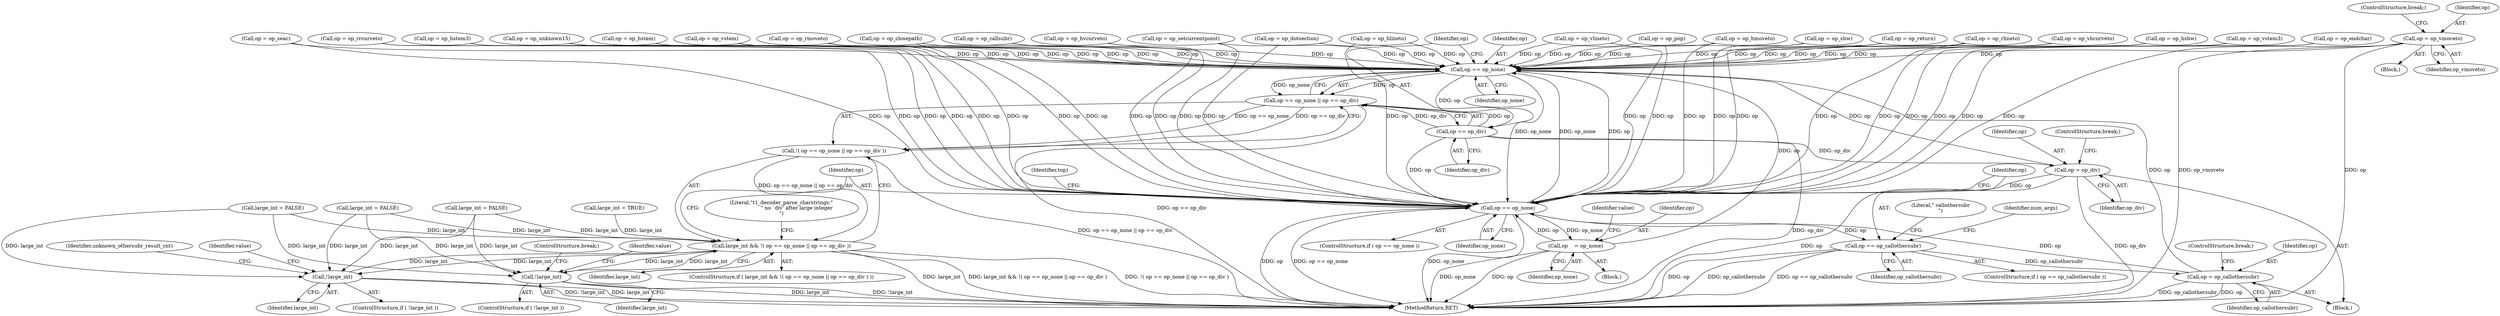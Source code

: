 digraph "0_savannah_f958c48ee431bef8d4d466b40c9cb2d4dbcb7791@API" {
"1000511" [label="(Call,op = op_vmoveto)"];
"1000860" [label="(Call,op == op_none)"];
"1000859" [label="(Call,op == op_none || op == op_div)"];
"1000858" [label="(Call,!( op == op_none || op == op_div ))"];
"1000856" [label="(Call,large_int && !( op == op_none || op == op_div ))"];
"1000723" [label="(Call,!large_int)"];
"1000816" [label="(Call,!large_int)"];
"1000863" [label="(Call,op == op_div)"];
"1000625" [label="(Call,op = op_div)"];
"1000873" [label="(Call,op == op_none)"];
"1000464" [label="(Call,op    = op_none)"];
"1000914" [label="(Call,op == op_callothersubr)"];
"1000630" [label="(Call,op = op_callothersubr)"];
"1000605" [label="(Call,op = op_vstem3)"];
"1000576" [label="(Call,op = op_vhcurveto)"];
"1000465" [label="(Identifier,op)"];
"1000526" [label="(Call,op = op_vlineto)"];
"1000734" [label="(ControlStructure,break;)"];
"1000857" [label="(Identifier,large_int)"];
"1000464" [label="(Call,op    = op_none)"];
"1000610" [label="(Call,op = op_hstem3)"];
"1000541" [label="(Call,op = op_callsubr)"];
"1000921" [label="(Literal,\" callothersubr\n\")"];
"1000598" [label="(Block,)"];
"1002530" [label="(MethodReturn,RET)"];
"1000864" [label="(Identifier,op)"];
"1000872" [label="(ControlStructure,if ( op == op_none ))"];
"1001546" [label="(Identifier,num_args)"];
"1000499" [label="(Block,)"];
"1000858" [label="(Call,!( op == op_none || op == op_div ))"];
"1000856" [label="(Call,large_int && !( op == op_none || op == op_div ))"];
"1000626" [label="(Identifier,op)"];
"1000469" [label="(Identifier,value)"];
"1000600" [label="(Call,op = op_dotsection)"];
"1000816" [label="(Call,!large_int)"];
"1000722" [label="(ControlStructure,if ( !large_int ))"];
"1000860" [label="(Call,op == op_none)"];
"1000863" [label="(Call,op == op_div)"];
"1000536" [label="(Call,op = op_closepath)"];
"1000581" [label="(Call,op = op_hvcurveto)"];
"1000859" [label="(Call,op == op_none || op == op_div)"];
"1000861" [label="(Identifier,op)"];
"1000724" [label="(Identifier,large_int)"];
"1000627" [label="(Identifier,op_div)"];
"1000513" [label="(Identifier,op_vmoveto)"];
"1000632" [label="(Identifier,op_callothersubr)"];
"1000625" [label="(Call,op = op_div)"];
"1000723" [label="(Call,!large_int)"];
"1000726" [label="(Identifier,value)"];
"1000640" [label="(Call,op = op_setcurrentpoint)"];
"1000862" [label="(Identifier,op_none)"];
"1000514" [label="(ControlStructure,break;)"];
"1000914" [label="(Call,op == op_callothersubr)"];
"1000521" [label="(Call,op = op_hlineto)"];
"1000630" [label="(Call,op = op_callothersubr)"];
"1000839" [label="(Identifier,unknown_othersubr_result_cnt)"];
"1000868" [label="(Literal,\"t1_decoder_parse_charstrings:\"\n                   \" no `div' after large integer\n\")"];
"1000531" [label="(Call,op = op_rrcurveto)"];
"1000815" [label="(ControlStructure,if ( !large_int ))"];
"1000620" [label="(Call,op = op_sbw)"];
"1000615" [label="(Call,op = op_seac)"];
"1000875" [label="(Identifier,op_none)"];
"1000501" [label="(Call,op = op_hstem)"];
"1000566" [label="(Call,op = op_rmoveto)"];
"1000571" [label="(Call,op = op_hmoveto)"];
"1000466" [label="(Identifier,op_none)"];
"1002176" [label="(Call,large_int = FALSE)"];
"1000546" [label="(Call,op = op_return)"];
"1000717" [label="(Call,large_int = TRUE)"];
"1000516" [label="(Call,op = op_rlineto)"];
"1000855" [label="(ControlStructure,if ( large_int && !( op == op_none || op == op_div ) ))"];
"1000873" [label="(Call,op == op_none)"];
"1000817" [label="(Identifier,large_int)"];
"1000915" [label="(Identifier,op)"];
"1000551" [label="(Call,op = op_hsbw)"];
"1000556" [label="(Call,op = op_endchar)"];
"1000880" [label="(Identifier,top)"];
"1000635" [label="(Call,op = op_pop)"];
"1000456" [label="(Block,)"];
"1000913" [label="(ControlStructure,if ( op == op_callothersubr ))"];
"1000916" [label="(Identifier,op_callothersubr)"];
"1000511" [label="(Call,op = op_vmoveto)"];
"1000631" [label="(Identifier,op)"];
"1000633" [label="(ControlStructure,break;)"];
"1000561" [label="(Call,op = op_unknown15)"];
"1000869" [label="(Call,large_int = FALSE)"];
"1000506" [label="(Call,op = op_vstem)"];
"1000449" [label="(Call,large_int = FALSE)"];
"1000865" [label="(Identifier,op_div)"];
"1000874" [label="(Identifier,op)"];
"1000628" [label="(ControlStructure,break;)"];
"1000512" [label="(Identifier,op)"];
"1000819" [label="(Identifier,value)"];
"1000511" -> "1000499"  [label="AST: "];
"1000511" -> "1000513"  [label="CFG: "];
"1000512" -> "1000511"  [label="AST: "];
"1000513" -> "1000511"  [label="AST: "];
"1000514" -> "1000511"  [label="CFG: "];
"1000511" -> "1002530"  [label="DDG: op_vmoveto"];
"1000511" -> "1002530"  [label="DDG: op"];
"1000511" -> "1000860"  [label="DDG: op"];
"1000511" -> "1000873"  [label="DDG: op"];
"1000860" -> "1000859"  [label="AST: "];
"1000860" -> "1000862"  [label="CFG: "];
"1000861" -> "1000860"  [label="AST: "];
"1000862" -> "1000860"  [label="AST: "];
"1000864" -> "1000860"  [label="CFG: "];
"1000859" -> "1000860"  [label="CFG: "];
"1000860" -> "1000859"  [label="DDG: op"];
"1000860" -> "1000859"  [label="DDG: op_none"];
"1000640" -> "1000860"  [label="DDG: op"];
"1000576" -> "1000860"  [label="DDG: op"];
"1000521" -> "1000860"  [label="DDG: op"];
"1000610" -> "1000860"  [label="DDG: op"];
"1000501" -> "1000860"  [label="DDG: op"];
"1000566" -> "1000860"  [label="DDG: op"];
"1000571" -> "1000860"  [label="DDG: op"];
"1000546" -> "1000860"  [label="DDG: op"];
"1000600" -> "1000860"  [label="DDG: op"];
"1000625" -> "1000860"  [label="DDG: op"];
"1000561" -> "1000860"  [label="DDG: op"];
"1000464" -> "1000860"  [label="DDG: op"];
"1000506" -> "1000860"  [label="DDG: op"];
"1000620" -> "1000860"  [label="DDG: op"];
"1000556" -> "1000860"  [label="DDG: op"];
"1000630" -> "1000860"  [label="DDG: op"];
"1000615" -> "1000860"  [label="DDG: op"];
"1000541" -> "1000860"  [label="DDG: op"];
"1000581" -> "1000860"  [label="DDG: op"];
"1000526" -> "1000860"  [label="DDG: op"];
"1000635" -> "1000860"  [label="DDG: op"];
"1000605" -> "1000860"  [label="DDG: op"];
"1000516" -> "1000860"  [label="DDG: op"];
"1000531" -> "1000860"  [label="DDG: op"];
"1000536" -> "1000860"  [label="DDG: op"];
"1000551" -> "1000860"  [label="DDG: op"];
"1000873" -> "1000860"  [label="DDG: op_none"];
"1000860" -> "1000863"  [label="DDG: op"];
"1000860" -> "1000873"  [label="DDG: op"];
"1000860" -> "1000873"  [label="DDG: op_none"];
"1000859" -> "1000858"  [label="AST: "];
"1000859" -> "1000863"  [label="CFG: "];
"1000863" -> "1000859"  [label="AST: "];
"1000858" -> "1000859"  [label="CFG: "];
"1000859" -> "1002530"  [label="DDG: op == op_div"];
"1000859" -> "1000858"  [label="DDG: op == op_none"];
"1000859" -> "1000858"  [label="DDG: op == op_div"];
"1000863" -> "1000859"  [label="DDG: op"];
"1000863" -> "1000859"  [label="DDG: op_div"];
"1000858" -> "1000856"  [label="AST: "];
"1000856" -> "1000858"  [label="CFG: "];
"1000858" -> "1002530"  [label="DDG: op == op_none || op == op_div"];
"1000858" -> "1000856"  [label="DDG: op == op_none || op == op_div"];
"1000856" -> "1000855"  [label="AST: "];
"1000856" -> "1000857"  [label="CFG: "];
"1000857" -> "1000856"  [label="AST: "];
"1000868" -> "1000856"  [label="CFG: "];
"1000874" -> "1000856"  [label="CFG: "];
"1000856" -> "1002530"  [label="DDG: !( op == op_none || op == op_div )"];
"1000856" -> "1002530"  [label="DDG: large_int"];
"1000856" -> "1002530"  [label="DDG: large_int && !( op == op_none || op == op_div )"];
"1000856" -> "1000723"  [label="DDG: large_int"];
"1000856" -> "1000816"  [label="DDG: large_int"];
"1000723" -> "1000856"  [label="DDG: large_int"];
"1000869" -> "1000856"  [label="DDG: large_int"];
"1000816" -> "1000856"  [label="DDG: large_int"];
"1000449" -> "1000856"  [label="DDG: large_int"];
"1002176" -> "1000856"  [label="DDG: large_int"];
"1000717" -> "1000856"  [label="DDG: large_int"];
"1000723" -> "1000722"  [label="AST: "];
"1000723" -> "1000724"  [label="CFG: "];
"1000724" -> "1000723"  [label="AST: "];
"1000726" -> "1000723"  [label="CFG: "];
"1000734" -> "1000723"  [label="CFG: "];
"1000723" -> "1002530"  [label="DDG: large_int"];
"1000723" -> "1002530"  [label="DDG: !large_int"];
"1000869" -> "1000723"  [label="DDG: large_int"];
"1000449" -> "1000723"  [label="DDG: large_int"];
"1002176" -> "1000723"  [label="DDG: large_int"];
"1000816" -> "1000815"  [label="AST: "];
"1000816" -> "1000817"  [label="CFG: "];
"1000817" -> "1000816"  [label="AST: "];
"1000819" -> "1000816"  [label="CFG: "];
"1000839" -> "1000816"  [label="CFG: "];
"1000816" -> "1002530"  [label="DDG: !large_int"];
"1000816" -> "1002530"  [label="DDG: large_int"];
"1000869" -> "1000816"  [label="DDG: large_int"];
"1000449" -> "1000816"  [label="DDG: large_int"];
"1002176" -> "1000816"  [label="DDG: large_int"];
"1000863" -> "1000865"  [label="CFG: "];
"1000864" -> "1000863"  [label="AST: "];
"1000865" -> "1000863"  [label="AST: "];
"1000863" -> "1002530"  [label="DDG: op_div"];
"1000863" -> "1000625"  [label="DDG: op_div"];
"1000863" -> "1000873"  [label="DDG: op"];
"1000625" -> "1000598"  [label="AST: "];
"1000625" -> "1000627"  [label="CFG: "];
"1000626" -> "1000625"  [label="AST: "];
"1000627" -> "1000625"  [label="AST: "];
"1000628" -> "1000625"  [label="CFG: "];
"1000625" -> "1002530"  [label="DDG: op"];
"1000625" -> "1002530"  [label="DDG: op_div"];
"1000625" -> "1000873"  [label="DDG: op"];
"1000873" -> "1000872"  [label="AST: "];
"1000873" -> "1000875"  [label="CFG: "];
"1000874" -> "1000873"  [label="AST: "];
"1000875" -> "1000873"  [label="AST: "];
"1000880" -> "1000873"  [label="CFG: "];
"1000915" -> "1000873"  [label="CFG: "];
"1000873" -> "1002530"  [label="DDG: op"];
"1000873" -> "1002530"  [label="DDG: op == op_none"];
"1000873" -> "1002530"  [label="DDG: op_none"];
"1000873" -> "1000464"  [label="DDG: op_none"];
"1000640" -> "1000873"  [label="DDG: op"];
"1000576" -> "1000873"  [label="DDG: op"];
"1000521" -> "1000873"  [label="DDG: op"];
"1000501" -> "1000873"  [label="DDG: op"];
"1000566" -> "1000873"  [label="DDG: op"];
"1000571" -> "1000873"  [label="DDG: op"];
"1000546" -> "1000873"  [label="DDG: op"];
"1000561" -> "1000873"  [label="DDG: op"];
"1000464" -> "1000873"  [label="DDG: op"];
"1000506" -> "1000873"  [label="DDG: op"];
"1000620" -> "1000873"  [label="DDG: op"];
"1000556" -> "1000873"  [label="DDG: op"];
"1000630" -> "1000873"  [label="DDG: op"];
"1000615" -> "1000873"  [label="DDG: op"];
"1000610" -> "1000873"  [label="DDG: op"];
"1000541" -> "1000873"  [label="DDG: op"];
"1000581" -> "1000873"  [label="DDG: op"];
"1000526" -> "1000873"  [label="DDG: op"];
"1000635" -> "1000873"  [label="DDG: op"];
"1000605" -> "1000873"  [label="DDG: op"];
"1000516" -> "1000873"  [label="DDG: op"];
"1000531" -> "1000873"  [label="DDG: op"];
"1000536" -> "1000873"  [label="DDG: op"];
"1000551" -> "1000873"  [label="DDG: op"];
"1000600" -> "1000873"  [label="DDG: op"];
"1000873" -> "1000914"  [label="DDG: op"];
"1000464" -> "1000456"  [label="AST: "];
"1000464" -> "1000466"  [label="CFG: "];
"1000465" -> "1000464"  [label="AST: "];
"1000466" -> "1000464"  [label="AST: "];
"1000469" -> "1000464"  [label="CFG: "];
"1000464" -> "1002530"  [label="DDG: op"];
"1000464" -> "1002530"  [label="DDG: op_none"];
"1000914" -> "1000913"  [label="AST: "];
"1000914" -> "1000916"  [label="CFG: "];
"1000915" -> "1000914"  [label="AST: "];
"1000916" -> "1000914"  [label="AST: "];
"1000921" -> "1000914"  [label="CFG: "];
"1001546" -> "1000914"  [label="CFG: "];
"1000914" -> "1002530"  [label="DDG: op_callothersubr"];
"1000914" -> "1002530"  [label="DDG: op == op_callothersubr"];
"1000914" -> "1002530"  [label="DDG: op"];
"1000914" -> "1000630"  [label="DDG: op_callothersubr"];
"1000630" -> "1000598"  [label="AST: "];
"1000630" -> "1000632"  [label="CFG: "];
"1000631" -> "1000630"  [label="AST: "];
"1000632" -> "1000630"  [label="AST: "];
"1000633" -> "1000630"  [label="CFG: "];
"1000630" -> "1002530"  [label="DDG: op_callothersubr"];
"1000630" -> "1002530"  [label="DDG: op"];
}
